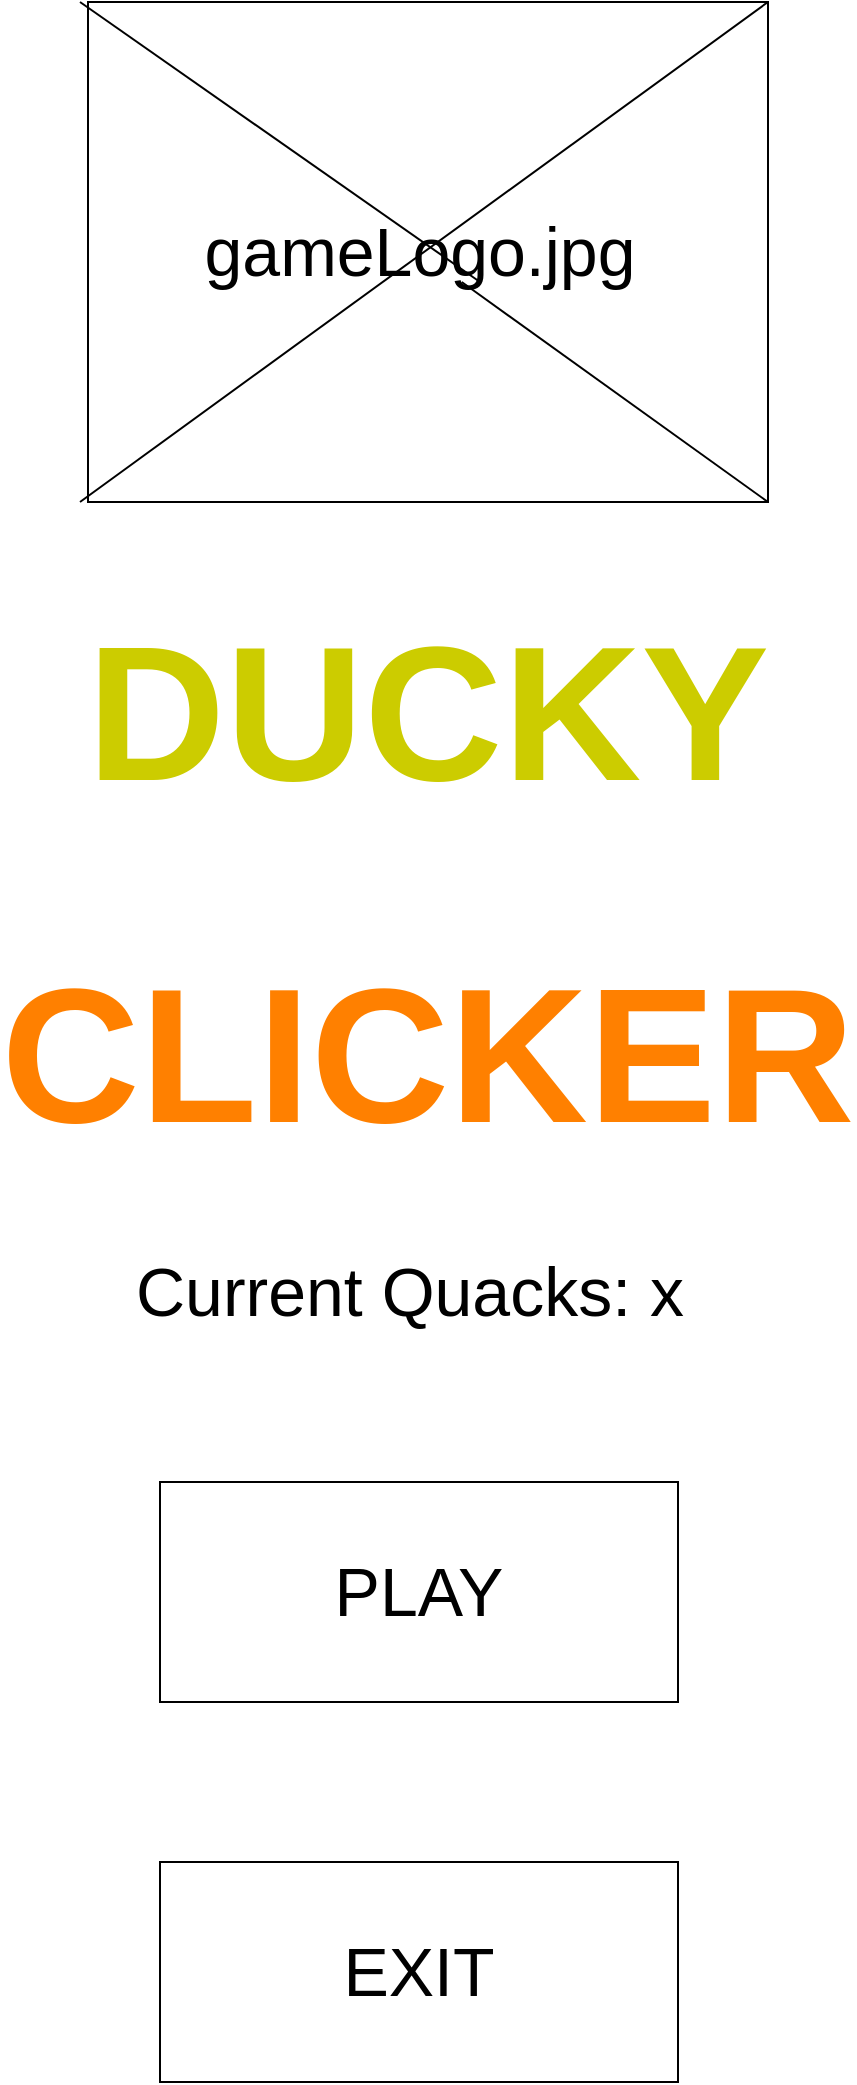 <mxfile version="20.8.13" type="device"><diagram name="Page-1" id="d_FHNK22f_tCvGDU4iUP"><mxGraphModel dx="1466" dy="1990" grid="1" gridSize="10" guides="1" tooltips="1" connect="1" arrows="1" fold="1" page="1" pageScale="1" pageWidth="827" pageHeight="1169" background="#FFFFFF" math="0" shadow="0"><root><mxCell id="0"/><mxCell id="1" parent="0"/><mxCell id="lZkiASODF2ZrjskUTqH--2" value="&lt;h1&gt;&lt;font color=&quot;#cccc00&quot;&gt;DUCKY&lt;/font&gt;&lt;/h1&gt;" style="text;html=1;strokeColor=none;fillColor=none;align=center;verticalAlign=middle;whiteSpace=wrap;rounded=0;fontSize=48;" vertex="1" parent="1"><mxGeometry x="384" y="-770" width="60" height="30" as="geometry"/></mxCell><mxCell id="lZkiASODF2ZrjskUTqH--4" value="&lt;h1&gt;&lt;font color=&quot;#ff8000&quot;&gt;CLICKER&lt;/font&gt;&lt;/h1&gt;" style="text;html=1;strokeColor=none;fillColor=none;align=center;verticalAlign=middle;whiteSpace=wrap;rounded=0;fontSize=48;" vertex="1" parent="1"><mxGeometry x="384" y="-599" width="60" height="30" as="geometry"/></mxCell><mxCell id="lZkiASODF2ZrjskUTqH--5" value="&lt;p style=&quot;line-height: 70%;&quot;&gt;&lt;br&gt;&lt;/p&gt;" style="rounded=0;whiteSpace=wrap;html=1;fontSize=78;fontColor=#FF8000;" vertex="1" parent="1"><mxGeometry x="244" y="-1110" width="340" height="250" as="geometry"/></mxCell><mxCell id="lZkiASODF2ZrjskUTqH--7" value="" style="endArrow=none;html=1;rounded=0;fontSize=78;fontColor=#FF8000;entryX=1;entryY=0;entryDx=0;entryDy=0;" edge="1" parent="1" target="lZkiASODF2ZrjskUTqH--5"><mxGeometry width="50" height="50" relative="1" as="geometry"><mxPoint x="240" y="-860" as="sourcePoint"/><mxPoint x="290" y="-910" as="targetPoint"/></mxGeometry></mxCell><mxCell id="lZkiASODF2ZrjskUTqH--8" value="" style="endArrow=none;html=1;rounded=0;fontSize=78;fontColor=#FF8000;entryX=1;entryY=1;entryDx=0;entryDy=0;startArrow=none;" edge="1" parent="1" source="lZkiASODF2ZrjskUTqH--9" target="lZkiASODF2ZrjskUTqH--5"><mxGeometry width="50" height="50" relative="1" as="geometry"><mxPoint x="240" y="-1110" as="sourcePoint"/><mxPoint x="290" y="-1160" as="targetPoint"/></mxGeometry></mxCell><mxCell id="lZkiASODF2ZrjskUTqH--10" value="" style="endArrow=none;html=1;rounded=0;fontSize=78;fontColor=#FF8000;entryX=1;entryY=1;entryDx=0;entryDy=0;" edge="1" parent="1" target="lZkiASODF2ZrjskUTqH--9"><mxGeometry width="50" height="50" relative="1" as="geometry"><mxPoint x="240.0" y="-1110" as="sourcePoint"/><mxPoint x="584" y="-860" as="targetPoint"/></mxGeometry></mxCell><mxCell id="lZkiASODF2ZrjskUTqH--9" value="gameLogo.jpg" style="text;html=1;strokeColor=none;fillColor=none;align=center;verticalAlign=middle;whiteSpace=wrap;rounded=0;fontSize=34;fontColor=#000000;" vertex="1" parent="1"><mxGeometry x="380" y="-1000" width="60" height="30" as="geometry"/></mxCell><mxCell id="lZkiASODF2ZrjskUTqH--11" value="PLAY" style="rounded=0;whiteSpace=wrap;html=1;fontSize=34;fontColor=#000000;" vertex="1" parent="1"><mxGeometry x="280" y="-370" width="259" height="110" as="geometry"/></mxCell><mxCell id="lZkiASODF2ZrjskUTqH--12" value="EXIT" style="rounded=0;whiteSpace=wrap;html=1;fontSize=34;fontColor=#000000;" vertex="1" parent="1"><mxGeometry x="280" y="-180" width="259" height="110" as="geometry"/></mxCell><mxCell id="lZkiASODF2ZrjskUTqH--14" value="Current Quacks: x" style="text;html=1;strokeColor=none;fillColor=none;align=center;verticalAlign=middle;whiteSpace=wrap;rounded=0;fontSize=34;fontColor=#000000;" vertex="1" parent="1"><mxGeometry x="230" y="-480" width="350" height="30" as="geometry"/></mxCell></root></mxGraphModel></diagram></mxfile>